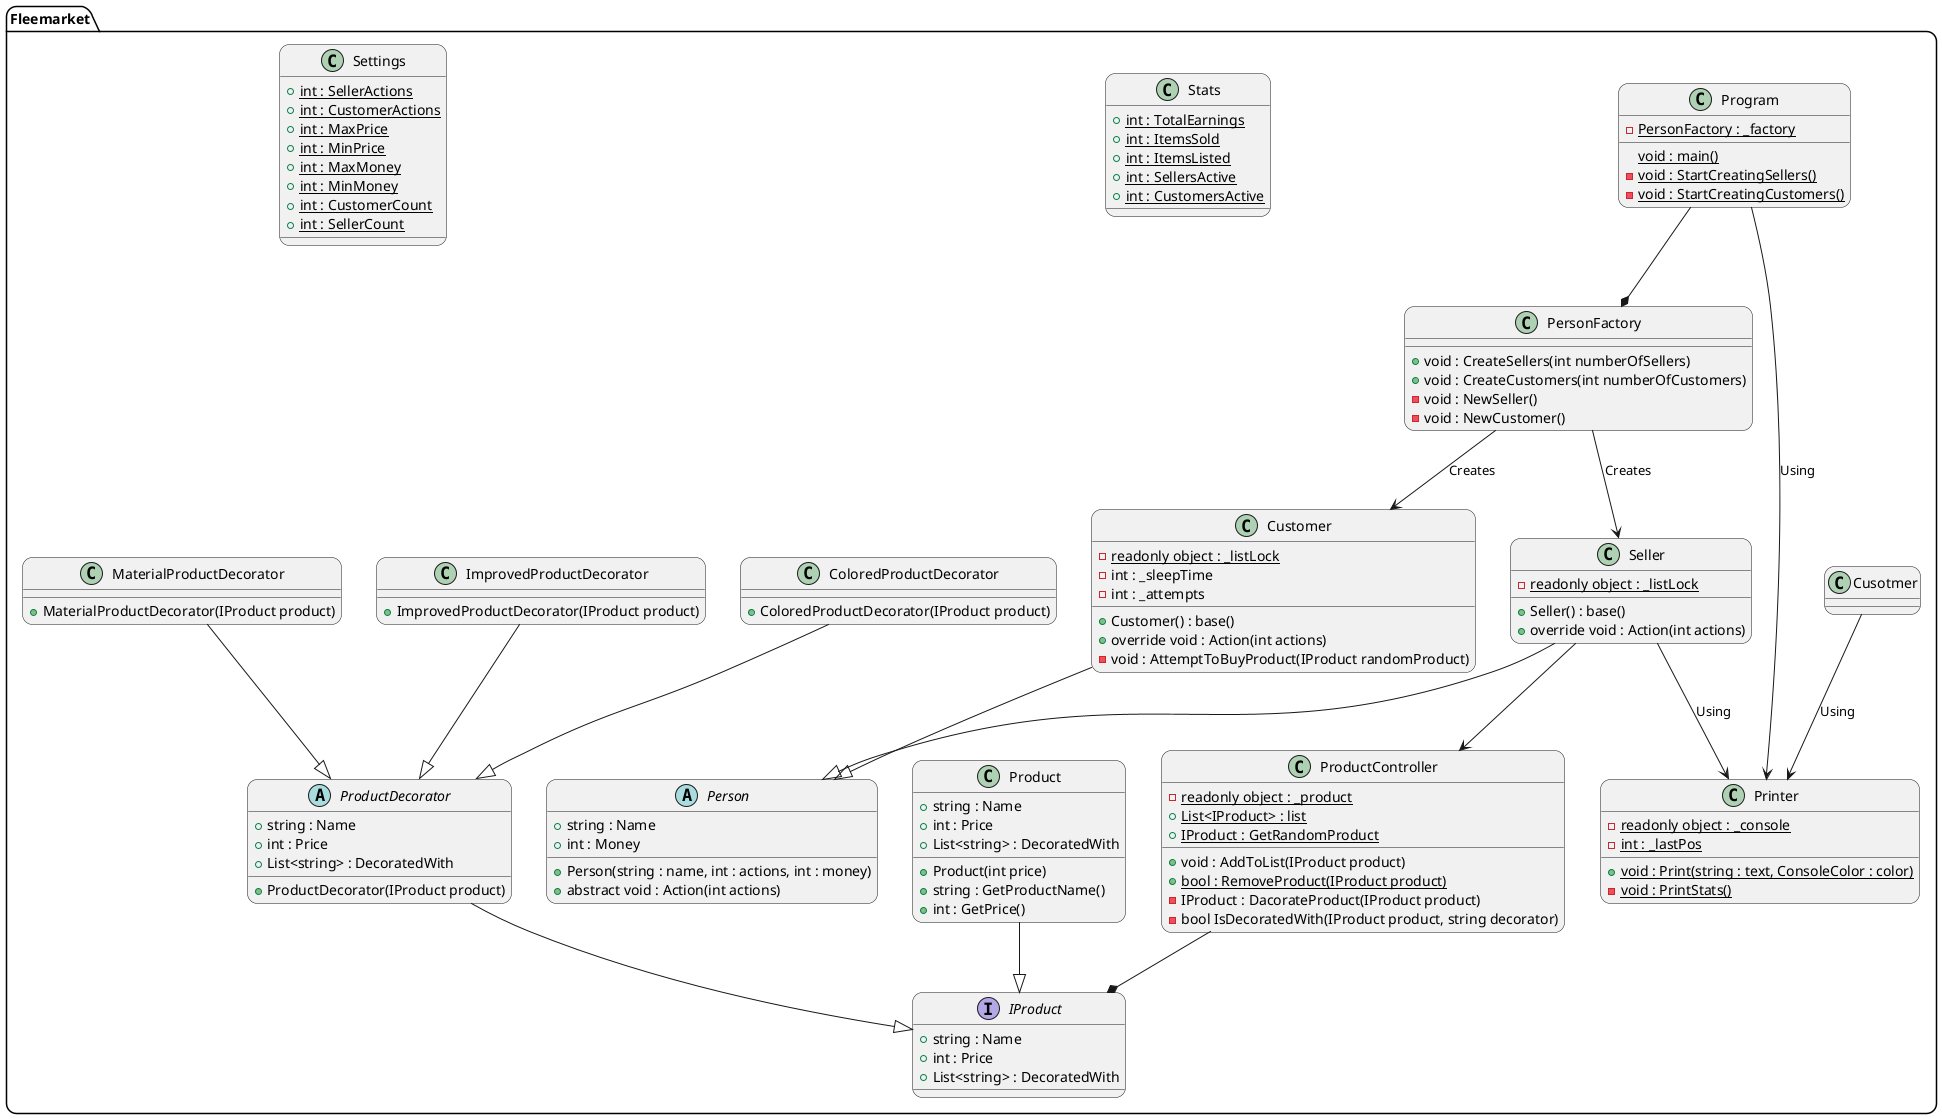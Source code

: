 ﻿@startuml


skinparam roundcorner 20
skinparam maxmessagesize 60

namespace Fleemarket {
	
	class Program {
		-{static} PersonFactory : _factory
		{static} void : main()
		- {static} void : StartCreatingSellers()
		- {static} void : StartCreatingCustomers()
	}
	
	
	class PersonFactory {
        + void : CreateSellers(int numberOfSellers)
        + void : CreateCustomers(int numberOfCustomers)
        - void : NewSeller()
        - void : NewCustomer()
	}

	abstract class Person {
        + string : Name
        + int : Money
        + Person(string : name, int : actions, int : money)
        + abstract void : Action(int actions)
	}

	class Seller {
        - {static}readonly object : _listLock
        + Seller() : base()
        + override void : Action(int actions)
	}

	class Customer {
        - {static}readonly object : _listLock
        - int : _sleepTime
        - int : _attempts
        + Customer() : base()
        + override void : Action(int actions)
        - void : AttemptToBuyProduct(IProduct randomProduct)
	}
	
	class Printer {
        - {static} readonly object : _console
        - {static}int : _lastPos
        + {static} void : Print(string : text, ConsoleColor : color)
        - {static} void : PrintStats()
	}

	class Stats {
        + {static} int : TotalEarnings
        + {static} int : ItemsSold
        + {static} int : ItemsListed
        + {static} int : SellersActive
        + {static} int : CustomersActive
	}

	class Settings {
        + {static} int : SellerActions
        + {static} int : CustomerActions
        + {static} int : MaxPrice
        + {static} int : MinPrice
        + {static} int : MaxMoney
        + {static} int : MinMoney
        + {static} int : CustomerCount
        + {static} int : SellerCount
	}
	
	
	class Product {
        + string : Name
        + int : Price
        + List<string> : DecoratedWith
        + Product(int price)
        + string : GetProductName()
        + int : GetPrice()
	}
	
	interface IProduct {
		+ string : Name
		+ int : Price
		+ List<string> : DecoratedWith
	}
	
	class ProductController {
        - {static} readonly object : _product
        + {static} List<IProduct> : list
        + {static} IProduct : GetRandomProduct
        + void : AddToList(IProduct product)
        + {static} bool : RemoveProduct(IProduct product)
        - IProduct : DacorateProduct(IProduct product)
        - bool IsDecoratedWith(IProduct product, string decorator)
	}

	abstract class ProductDecorator {
		+ string : Name
		+ int : Price
		+ List<string> : DecoratedWith
		+ ProductDecorator(IProduct product)
	}
	
	class MaterialProductDecorator {
		+ MaterialProductDecorator(IProduct product)
	}

	class ColoredProductDecorator {
	    + ColoredProductDecorator(IProduct product)
	}

	class ImprovedProductDecorator {
	    + ImprovedProductDecorator(IProduct product)
	}
    
    
    
    Program --* PersonFactory
    
    Seller --|> Person
    Customer --|> Person
    
    MaterialProductDecorator --|> ProductDecorator
    ColoredProductDecorator --|> ProductDecorator
    ImprovedProductDecorator --|> ProductDecorator
    ProductDecorator --|> IProduct
    
    ProductController --* IProduct
    
    Product --|> IProduct
    
    PersonFactory --> Seller : Creates
    PersonFactory --> Customer : Creates
    
    Seller --> ProductController
    
    Cusotmer --> Printer : Using
    Seller --> Printer : Using
    Program --> Printer : Using
    
    
}

@enduml